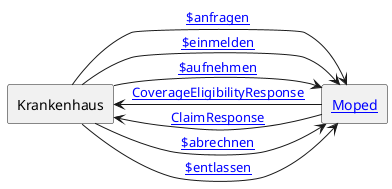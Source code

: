 @startuml KH
rectangle "[[index.html Moped]]" as Moped

rectangle "Krankenhaus" as KH


KH -r--> Moped : "[[OperationDefinition-MOPED.Patient.Aufnehmen.html $aufnehmen]]"
KH -r--> Moped : "[[OperationDefinition-MOPED.CoverageEligibilityRequest.Anfragen.html $anfragen]]"
KH -r--> Moped : "[[OperationDefinition-MOPED.Encounter.erfassen.html $entlassen]]"
KH -r--> Moped : "[[test.html $einmelden]]"
KH -r--> Moped : "[[OperationDefinition-MOPED.Encounter.Abrechnen.html $abrechnen]]"
Moped -l--> KH : "[[StructureDefinition-MOPEDCoverageEligibilityResponse.html CoverageEligibilityResponse]]"
Moped -l--> KH : "[[StructureDefinition-MOPEDClaimResponse.html ClaimResponse]]"


@enduml